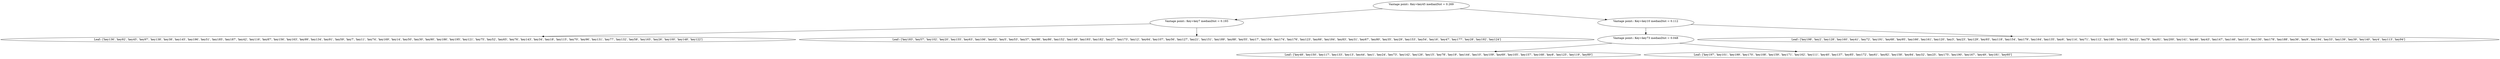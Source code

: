 digraph {
	4646 [label="Vantage point:: Key=key45 medianDist = 0.269
                                        "]
		4646 -> 1171
		4646 -> 4196
	1171 [label="Vantage point:: Key=key7 medianDist = 0.193
                                        "]
		1171 -> 1506
		1171 -> 1123
	1506 [label="Leaf:: ['key136', 'key92', 'key45', 'key97', 'key138', 'key38', 'key145', 'key196', 'key51', 'key185', 'key187', 'key42', 'key116', 'key87', 'key156', 'key163', 'key99', 'key134', 'key91', 'key59', 'key7', 'key11', 'key74', 'key169', 'key14', 'key50', 'key30', 'key90', 'key186', 'key195', 'key121', 'key75', 'key52', 'key65', 'key76', 'key143', 'key34', 'key18', 'key115', 'key70', 'key96', 'key131', 'key77', 'key132', 'key58', 'key165', 'key26', 'key100', 'key148', 'key122']"]
	1123 [label="Leaf:: ['key183', 'key57', 'key102', 'key20', 'key155', 'key63', 'key106', 'key62', 'key5', 'key53', 'key37', 'key98', 'key86', 'key152', 'key149', 'key193', 'key182', 'key27', 'key173', 'key12', 'key64', 'key107', 'key56', 'key127', 'key21', 'key151', 'key189', 'key88', 'key55', 'key17', 'key104', 'key174', 'key176', 'key123', 'key66', 'key184', 'key83', 'key31', 'key67', 'key80', 'key35', 'key29', 'key153', 'key54', 'key16', 'key47', 'key177', 'key28', 'key192', 'key124']"]
	4196 [label="Vantage point:: Key=key10 medianDist = 0.112
                                        "]
		4196 -> 3948
		4196 -> 9887
	3948 [label="Vantage point:: Key=key73 medianDist = 0.048
                                        "]
		3948 -> 5493
		3948 -> 2139
	5493 [label="Leaf:: ['key48', 'key150', 'key117', 'key133', 'key13', 'key44', 'key1', 'key24', 'key73', 'key142', 'key126', 'key15', 'key78', 'key19', 'key144', 'key10', 'key109', 'key69', 'key105', 'key157', 'key168', 'key8', 'key125', 'key119', 'key89']"]
	2139 [label="Leaf:: ['key197', 'key101', 'key199', 'key170', 'key108', 'key159', 'key171', 'key162', 'key111', 'key40', 'key137', 'key85', 'key172', 'key61', 'key82', 'key158', 'key84', 'key32', 'key25', 'key175', 'key190', 'key167', 'key49', 'key181', 'key60']"]
	9887 [label="Leaf:: ['key198', 'key2', 'key128', 'key160', 'key41', 'key72', 'key191', 'key68', 'key95', 'key166', 'key161', 'key120', 'key3', 'key23', 'key129', 'key93', 'key118', 'key154', 'key179', 'key164', 'key135', 'key6', 'key114', 'key71', 'key112', 'key180', 'key103', 'key22', 'key79', 'key81', 'key200', 'key141', 'key46', 'key43', 'key147', 'key146', 'key110', 'key130', 'key178', 'key188', 'key36', 'key9', 'key194', 'key33', 'key139', 'key39', 'key140', 'key4', 'key113', 'key94']"]
}